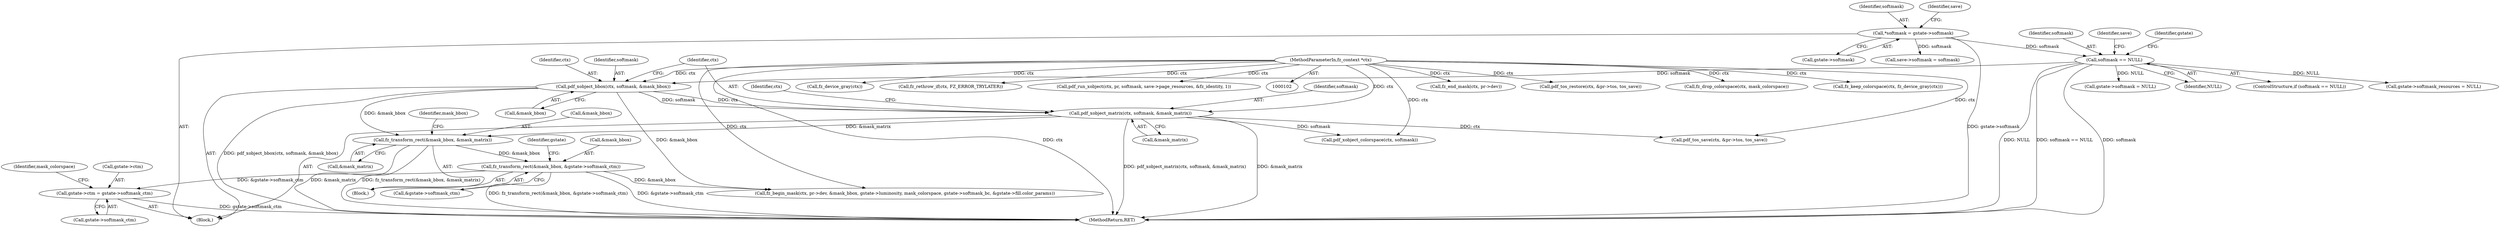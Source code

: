 digraph "0_ghostscript_4dcc6affe04368461310a21238f7e1871a752a05@pointer" {
"1000206" [label="(Call,gstate->ctm = gstate->softmask_ctm)"];
"1000189" [label="(Call,fz_transform_rect(&mask_bbox, &gstate->softmask_ctm))"];
"1000184" [label="(Call,fz_transform_rect(&mask_bbox, &mask_matrix))"];
"1000158" [label="(Call,pdf_xobject_bbox(ctx, softmask, &mask_bbox))"];
"1000103" [label="(MethodParameterIn,fz_context *ctx)"];
"1000134" [label="(Call,softmask == NULL)"];
"1000118" [label="(Call,*softmask = gstate->softmask)"];
"1000163" [label="(Call,pdf_xobject_matrix(ctx, softmask, &mask_matrix))"];
"1000271" [label="(Call,fz_end_mask(ctx, pr->dev))"];
"1000210" [label="(Call,gstate->softmask_ctm)"];
"1000206" [label="(Call,gstate->ctm = gstate->softmask_ctm)"];
"1000118" [label="(Call,*softmask = gstate->softmask)"];
"1000163" [label="(Call,pdf_xobject_matrix(ctx, softmask, &mask_matrix))"];
"1000159" [label="(Identifier,ctx)"];
"1000119" [label="(Identifier,softmask)"];
"1000103" [label="(MethodParameterIn,fz_context *ctx)"];
"1000198" [label="(Identifier,gstate)"];
"1000130" [label="(Identifier,save)"];
"1000299" [label="(MethodReturn,RET)"];
"1000196" [label="(Call,gstate->softmask = NULL)"];
"1000214" [label="(Identifier,mask_colorspace)"];
"1000232" [label="(Call,fz_begin_mask(ctx, pr->dev, &mask_bbox, gstate->luminosity, mask_colorspace, gstate->softmask_bc, &gstate->fill.color_params))"];
"1000164" [label="(Identifier,ctx)"];
"1000187" [label="(Call,&mask_matrix)"];
"1000276" [label="(Call,pdf_tos_restore(ctx, &pr->tos, tos_save))"];
"1000215" [label="(Call,pdf_xobject_colorspace(ctx, softmask))"];
"1000128" [label="(Call,save->softmask = softmask)"];
"1000190" [label="(Call,&mask_bbox)"];
"1000135" [label="(Identifier,softmask)"];
"1000136" [label="(Identifier,NULL)"];
"1000160" [label="(Identifier,softmask)"];
"1000189" [label="(Call,fz_transform_rect(&mask_bbox, &gstate->softmask_ctm))"];
"1000185" [label="(Call,&mask_bbox)"];
"1000134" [label="(Call,softmask == NULL)"];
"1000264" [label="(Call,fz_drop_colorspace(ctx, mask_colorspace))"];
"1000106" [label="(Block,)"];
"1000183" [label="(Block,)"];
"1000169" [label="(Identifier,ctx)"];
"1000161" [label="(Call,&mask_bbox)"];
"1000158" [label="(Call,pdf_xobject_bbox(ctx, softmask, &mask_bbox))"];
"1000227" [label="(Call,fz_keep_colorspace(ctx, fz_device_gray(ctx)))"];
"1000141" [label="(Identifier,save)"];
"1000120" [label="(Call,gstate->softmask)"];
"1000133" [label="(ControlStructure,if (softmask == NULL))"];
"1000201" [label="(Call,gstate->softmask_resources = NULL)"];
"1000168" [label="(Call,pdf_tos_save(ctx, &pr->tos, tos_save))"];
"1000184" [label="(Call,fz_transform_rect(&mask_bbox, &mask_matrix))"];
"1000229" [label="(Call,fz_device_gray(ctx))"];
"1000192" [label="(Call,&gstate->softmask_ctm)"];
"1000166" [label="(Call,&mask_matrix)"];
"1000138" [label="(Identifier,gstate)"];
"1000165" [label="(Identifier,softmask)"];
"1000268" [label="(Call,fz_rethrow_if(ctx, FZ_ERROR_TRYLATER))"];
"1000252" [label="(Call,pdf_run_xobject(ctx, pr, softmask, save->page_resources, &fz_identity, 1))"];
"1000191" [label="(Identifier,mask_bbox)"];
"1000207" [label="(Call,gstate->ctm)"];
"1000206" -> "1000106"  [label="AST: "];
"1000206" -> "1000210"  [label="CFG: "];
"1000207" -> "1000206"  [label="AST: "];
"1000210" -> "1000206"  [label="AST: "];
"1000214" -> "1000206"  [label="CFG: "];
"1000206" -> "1000299"  [label="DDG: gstate->softmask_ctm"];
"1000189" -> "1000206"  [label="DDG: &gstate->softmask_ctm"];
"1000189" -> "1000183"  [label="AST: "];
"1000189" -> "1000192"  [label="CFG: "];
"1000190" -> "1000189"  [label="AST: "];
"1000192" -> "1000189"  [label="AST: "];
"1000198" -> "1000189"  [label="CFG: "];
"1000189" -> "1000299"  [label="DDG: fz_transform_rect(&mask_bbox, &gstate->softmask_ctm)"];
"1000189" -> "1000299"  [label="DDG: &gstate->softmask_ctm"];
"1000184" -> "1000189"  [label="DDG: &mask_bbox"];
"1000189" -> "1000232"  [label="DDG: &mask_bbox"];
"1000184" -> "1000183"  [label="AST: "];
"1000184" -> "1000187"  [label="CFG: "];
"1000185" -> "1000184"  [label="AST: "];
"1000187" -> "1000184"  [label="AST: "];
"1000191" -> "1000184"  [label="CFG: "];
"1000184" -> "1000299"  [label="DDG: &mask_matrix"];
"1000184" -> "1000299"  [label="DDG: fz_transform_rect(&mask_bbox, &mask_matrix)"];
"1000158" -> "1000184"  [label="DDG: &mask_bbox"];
"1000163" -> "1000184"  [label="DDG: &mask_matrix"];
"1000158" -> "1000106"  [label="AST: "];
"1000158" -> "1000161"  [label="CFG: "];
"1000159" -> "1000158"  [label="AST: "];
"1000160" -> "1000158"  [label="AST: "];
"1000161" -> "1000158"  [label="AST: "];
"1000164" -> "1000158"  [label="CFG: "];
"1000158" -> "1000299"  [label="DDG: pdf_xobject_bbox(ctx, softmask, &mask_bbox)"];
"1000103" -> "1000158"  [label="DDG: ctx"];
"1000134" -> "1000158"  [label="DDG: softmask"];
"1000158" -> "1000163"  [label="DDG: ctx"];
"1000158" -> "1000163"  [label="DDG: softmask"];
"1000158" -> "1000232"  [label="DDG: &mask_bbox"];
"1000103" -> "1000102"  [label="AST: "];
"1000103" -> "1000299"  [label="DDG: ctx"];
"1000103" -> "1000163"  [label="DDG: ctx"];
"1000103" -> "1000168"  [label="DDG: ctx"];
"1000103" -> "1000215"  [label="DDG: ctx"];
"1000103" -> "1000227"  [label="DDG: ctx"];
"1000103" -> "1000229"  [label="DDG: ctx"];
"1000103" -> "1000232"  [label="DDG: ctx"];
"1000103" -> "1000252"  [label="DDG: ctx"];
"1000103" -> "1000264"  [label="DDG: ctx"];
"1000103" -> "1000268"  [label="DDG: ctx"];
"1000103" -> "1000271"  [label="DDG: ctx"];
"1000103" -> "1000276"  [label="DDG: ctx"];
"1000134" -> "1000133"  [label="AST: "];
"1000134" -> "1000136"  [label="CFG: "];
"1000135" -> "1000134"  [label="AST: "];
"1000136" -> "1000134"  [label="AST: "];
"1000138" -> "1000134"  [label="CFG: "];
"1000141" -> "1000134"  [label="CFG: "];
"1000134" -> "1000299"  [label="DDG: softmask == NULL"];
"1000134" -> "1000299"  [label="DDG: softmask"];
"1000134" -> "1000299"  [label="DDG: NULL"];
"1000118" -> "1000134"  [label="DDG: softmask"];
"1000134" -> "1000196"  [label="DDG: NULL"];
"1000134" -> "1000201"  [label="DDG: NULL"];
"1000118" -> "1000106"  [label="AST: "];
"1000118" -> "1000120"  [label="CFG: "];
"1000119" -> "1000118"  [label="AST: "];
"1000120" -> "1000118"  [label="AST: "];
"1000130" -> "1000118"  [label="CFG: "];
"1000118" -> "1000299"  [label="DDG: gstate->softmask"];
"1000118" -> "1000128"  [label="DDG: softmask"];
"1000163" -> "1000106"  [label="AST: "];
"1000163" -> "1000166"  [label="CFG: "];
"1000164" -> "1000163"  [label="AST: "];
"1000165" -> "1000163"  [label="AST: "];
"1000166" -> "1000163"  [label="AST: "];
"1000169" -> "1000163"  [label="CFG: "];
"1000163" -> "1000299"  [label="DDG: &mask_matrix"];
"1000163" -> "1000299"  [label="DDG: pdf_xobject_matrix(ctx, softmask, &mask_matrix)"];
"1000163" -> "1000168"  [label="DDG: ctx"];
"1000163" -> "1000215"  [label="DDG: softmask"];
}
